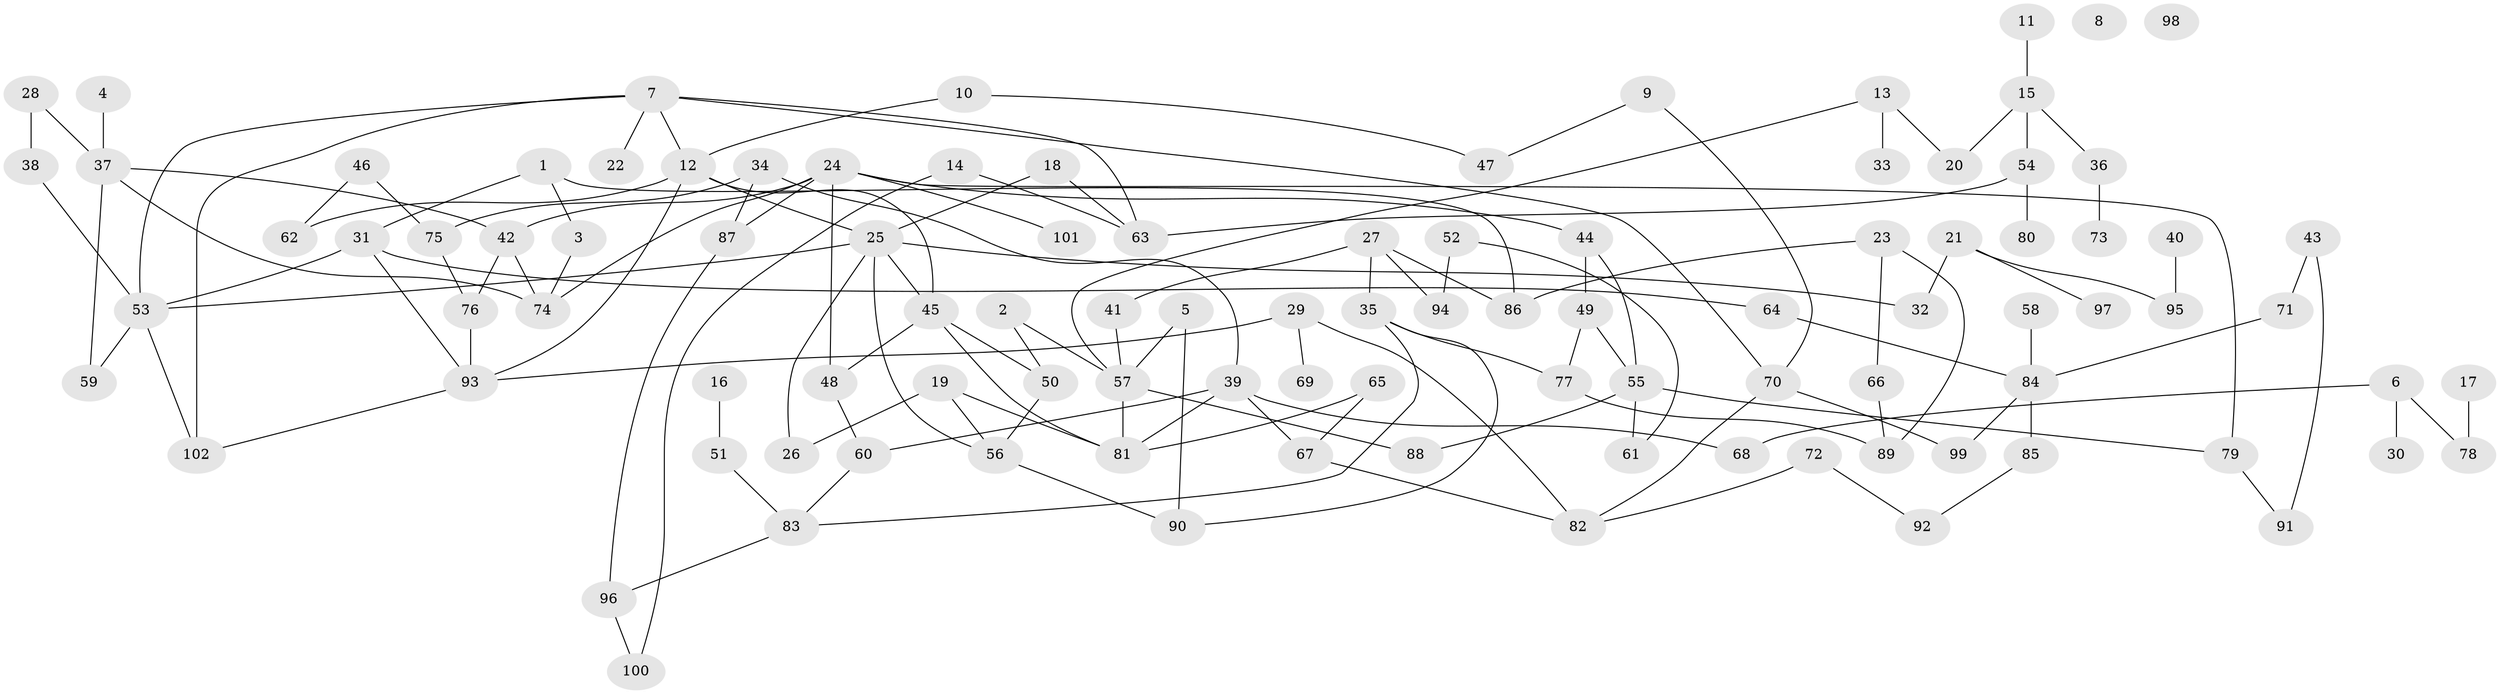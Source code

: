 // coarse degree distribution, {1: 0.23529411764705882, 0: 0.0392156862745098, 6: 0.0784313725490196, 4: 0.13725490196078433, 2: 0.3333333333333333, 3: 0.13725490196078433, 10: 0.0196078431372549, 11: 0.0196078431372549}
// Generated by graph-tools (version 1.1) at 2025/44/03/04/25 21:44:14]
// undirected, 102 vertices, 140 edges
graph export_dot {
graph [start="1"]
  node [color=gray90,style=filled];
  1;
  2;
  3;
  4;
  5;
  6;
  7;
  8;
  9;
  10;
  11;
  12;
  13;
  14;
  15;
  16;
  17;
  18;
  19;
  20;
  21;
  22;
  23;
  24;
  25;
  26;
  27;
  28;
  29;
  30;
  31;
  32;
  33;
  34;
  35;
  36;
  37;
  38;
  39;
  40;
  41;
  42;
  43;
  44;
  45;
  46;
  47;
  48;
  49;
  50;
  51;
  52;
  53;
  54;
  55;
  56;
  57;
  58;
  59;
  60;
  61;
  62;
  63;
  64;
  65;
  66;
  67;
  68;
  69;
  70;
  71;
  72;
  73;
  74;
  75;
  76;
  77;
  78;
  79;
  80;
  81;
  82;
  83;
  84;
  85;
  86;
  87;
  88;
  89;
  90;
  91;
  92;
  93;
  94;
  95;
  96;
  97;
  98;
  99;
  100;
  101;
  102;
  1 -- 3;
  1 -- 31;
  1 -- 86;
  2 -- 50;
  2 -- 57;
  3 -- 74;
  4 -- 37;
  5 -- 57;
  5 -- 90;
  6 -- 30;
  6 -- 68;
  6 -- 78;
  7 -- 12;
  7 -- 22;
  7 -- 53;
  7 -- 63;
  7 -- 70;
  7 -- 102;
  9 -- 47;
  9 -- 70;
  10 -- 12;
  10 -- 47;
  11 -- 15;
  12 -- 25;
  12 -- 45;
  12 -- 62;
  12 -- 93;
  13 -- 20;
  13 -- 33;
  13 -- 57;
  14 -- 63;
  14 -- 100;
  15 -- 20;
  15 -- 36;
  15 -- 54;
  16 -- 51;
  17 -- 78;
  18 -- 25;
  18 -- 63;
  19 -- 26;
  19 -- 56;
  19 -- 81;
  21 -- 32;
  21 -- 95;
  21 -- 97;
  23 -- 66;
  23 -- 86;
  23 -- 89;
  24 -- 42;
  24 -- 44;
  24 -- 48;
  24 -- 74;
  24 -- 79;
  24 -- 87;
  24 -- 101;
  25 -- 26;
  25 -- 32;
  25 -- 45;
  25 -- 53;
  25 -- 56;
  27 -- 35;
  27 -- 41;
  27 -- 86;
  27 -- 94;
  28 -- 37;
  28 -- 38;
  29 -- 69;
  29 -- 82;
  29 -- 93;
  31 -- 53;
  31 -- 64;
  31 -- 93;
  34 -- 39;
  34 -- 75;
  34 -- 87;
  35 -- 77;
  35 -- 83;
  35 -- 90;
  36 -- 73;
  37 -- 42;
  37 -- 59;
  37 -- 74;
  38 -- 53;
  39 -- 60;
  39 -- 67;
  39 -- 68;
  39 -- 81;
  40 -- 95;
  41 -- 57;
  42 -- 74;
  42 -- 76;
  43 -- 71;
  43 -- 91;
  44 -- 49;
  44 -- 55;
  45 -- 48;
  45 -- 50;
  45 -- 81;
  46 -- 62;
  46 -- 75;
  48 -- 60;
  49 -- 55;
  49 -- 77;
  50 -- 56;
  51 -- 83;
  52 -- 61;
  52 -- 94;
  53 -- 59;
  53 -- 102;
  54 -- 63;
  54 -- 80;
  55 -- 61;
  55 -- 79;
  55 -- 88;
  56 -- 90;
  57 -- 81;
  57 -- 88;
  58 -- 84;
  60 -- 83;
  64 -- 84;
  65 -- 67;
  65 -- 81;
  66 -- 89;
  67 -- 82;
  70 -- 82;
  70 -- 99;
  71 -- 84;
  72 -- 82;
  72 -- 92;
  75 -- 76;
  76 -- 93;
  77 -- 89;
  79 -- 91;
  83 -- 96;
  84 -- 85;
  84 -- 99;
  85 -- 92;
  87 -- 96;
  93 -- 102;
  96 -- 100;
}
